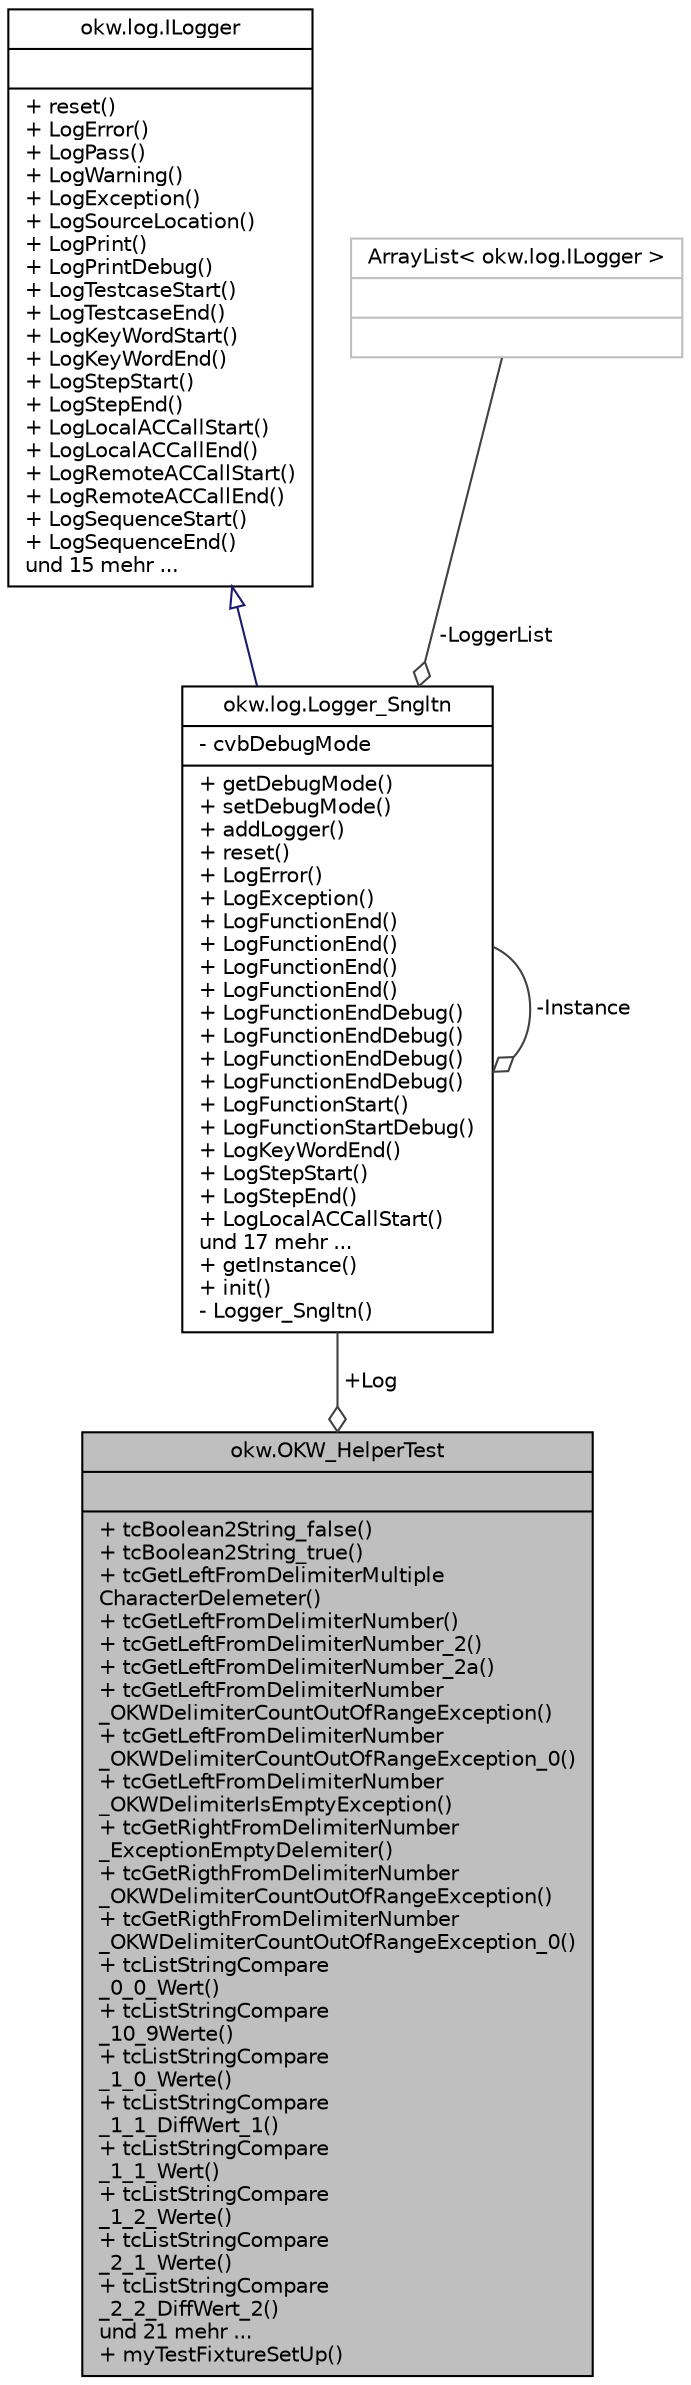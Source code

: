 digraph "okw.OKW_HelperTest"
{
 // INTERACTIVE_SVG=YES
 // LATEX_PDF_SIZE
  edge [fontname="Helvetica",fontsize="10",labelfontname="Helvetica",labelfontsize="10"];
  node [fontname="Helvetica",fontsize="10",shape=record];
  Node1 [label="{okw.OKW_HelperTest\n||+ tcBoolean2String_false()\l+ tcBoolean2String_true()\l+ tcGetLeftFromDelimiterMultiple\lCharacterDelemeter()\l+ tcGetLeftFromDelimiterNumber()\l+ tcGetLeftFromDelimiterNumber_2()\l+ tcGetLeftFromDelimiterNumber_2a()\l+ tcGetLeftFromDelimiterNumber\l_OKWDelimiterCountOutOfRangeException()\l+ tcGetLeftFromDelimiterNumber\l_OKWDelimiterCountOutOfRangeException_0()\l+ tcGetLeftFromDelimiterNumber\l_OKWDelimiterIsEmptyException()\l+ tcGetRightFromDelimiterNumber\l_ExceptionEmptyDelemiter()\l+ tcGetRigthFromDelimiterNumber\l_OKWDelimiterCountOutOfRangeException()\l+ tcGetRigthFromDelimiterNumber\l_OKWDelimiterCountOutOfRangeException_0()\l+ tcListStringCompare\l_0_0_Wert()\l+ tcListStringCompare\l_10_9Werte()\l+ tcListStringCompare\l_1_0_Werte()\l+ tcListStringCompare\l_1_1_DiffWert_1()\l+ tcListStringCompare\l_1_1_Wert()\l+ tcListStringCompare\l_1_2_Werte()\l+ tcListStringCompare\l_2_1_Werte()\l+ tcListStringCompare\l_2_2_DiffWert_2()\lund 21 mehr ...\l+ myTestFixtureSetUp()\l}",height=0.2,width=0.4,color="black", fillcolor="grey75", style="filled", fontcolor="black",tooltip=" "];
  Node2 -> Node1 [color="grey25",fontsize="10",style="solid",label=" +Log" ,arrowhead="odiamond",fontname="Helvetica"];
  Node2 [label="{okw.log.Logger_Sngltn\n|- cvbDebugMode\l|+ getDebugMode()\l+ setDebugMode()\l+ addLogger()\l+ reset()\l+ LogError()\l+ LogException()\l+ LogFunctionEnd()\l+ LogFunctionEnd()\l+ LogFunctionEnd()\l+ LogFunctionEnd()\l+ LogFunctionEndDebug()\l+ LogFunctionEndDebug()\l+ LogFunctionEndDebug()\l+ LogFunctionEndDebug()\l+ LogFunctionStart()\l+ LogFunctionStartDebug()\l+ LogKeyWordEnd()\l+ LogStepStart()\l+ LogStepEnd()\l+ LogLocalACCallStart()\lund 17 mehr ...\l+ getInstance()\l+ init()\l- Logger_Sngltn()\l}",height=0.2,width=0.4,color="black", fillcolor="white", style="filled",URL="$classokw_1_1log_1_1_logger___sngltn.html",tooltip=" "];
  Node3 -> Node2 [dir="back",color="midnightblue",fontsize="10",style="solid",arrowtail="onormal",fontname="Helvetica"];
  Node3 [label="{okw.log.ILogger\n||+ reset()\l+ LogError()\l+ LogPass()\l+ LogWarning()\l+ LogException()\l+ LogSourceLocation()\l+ LogPrint()\l+ LogPrintDebug()\l+ LogTestcaseStart()\l+ LogTestcaseEnd()\l+ LogKeyWordStart()\l+ LogKeyWordEnd()\l+ LogStepStart()\l+ LogStepEnd()\l+ LogLocalACCallStart()\l+ LogLocalACCallEnd()\l+ LogRemoteACCallStart()\l+ LogRemoteACCallEnd()\l+ LogSequenceStart()\l+ LogSequenceEnd()\lund 15 mehr ...\l}",height=0.2,width=0.4,color="black", fillcolor="white", style="filled",URL="$interfaceokw_1_1log_1_1_i_logger.html",tooltip="Debug Logs are not a part of Interface."];
  Node4 -> Node2 [color="grey25",fontsize="10",style="solid",label=" -LoggerList" ,arrowhead="odiamond",fontname="Helvetica"];
  Node4 [label="{ArrayList\< okw.log.ILogger \>\n||}",height=0.2,width=0.4,color="grey75", fillcolor="white", style="filled",tooltip=" "];
  Node2 -> Node2 [color="grey25",fontsize="10",style="solid",label=" -Instance" ,arrowhead="odiamond",fontname="Helvetica"];
}

